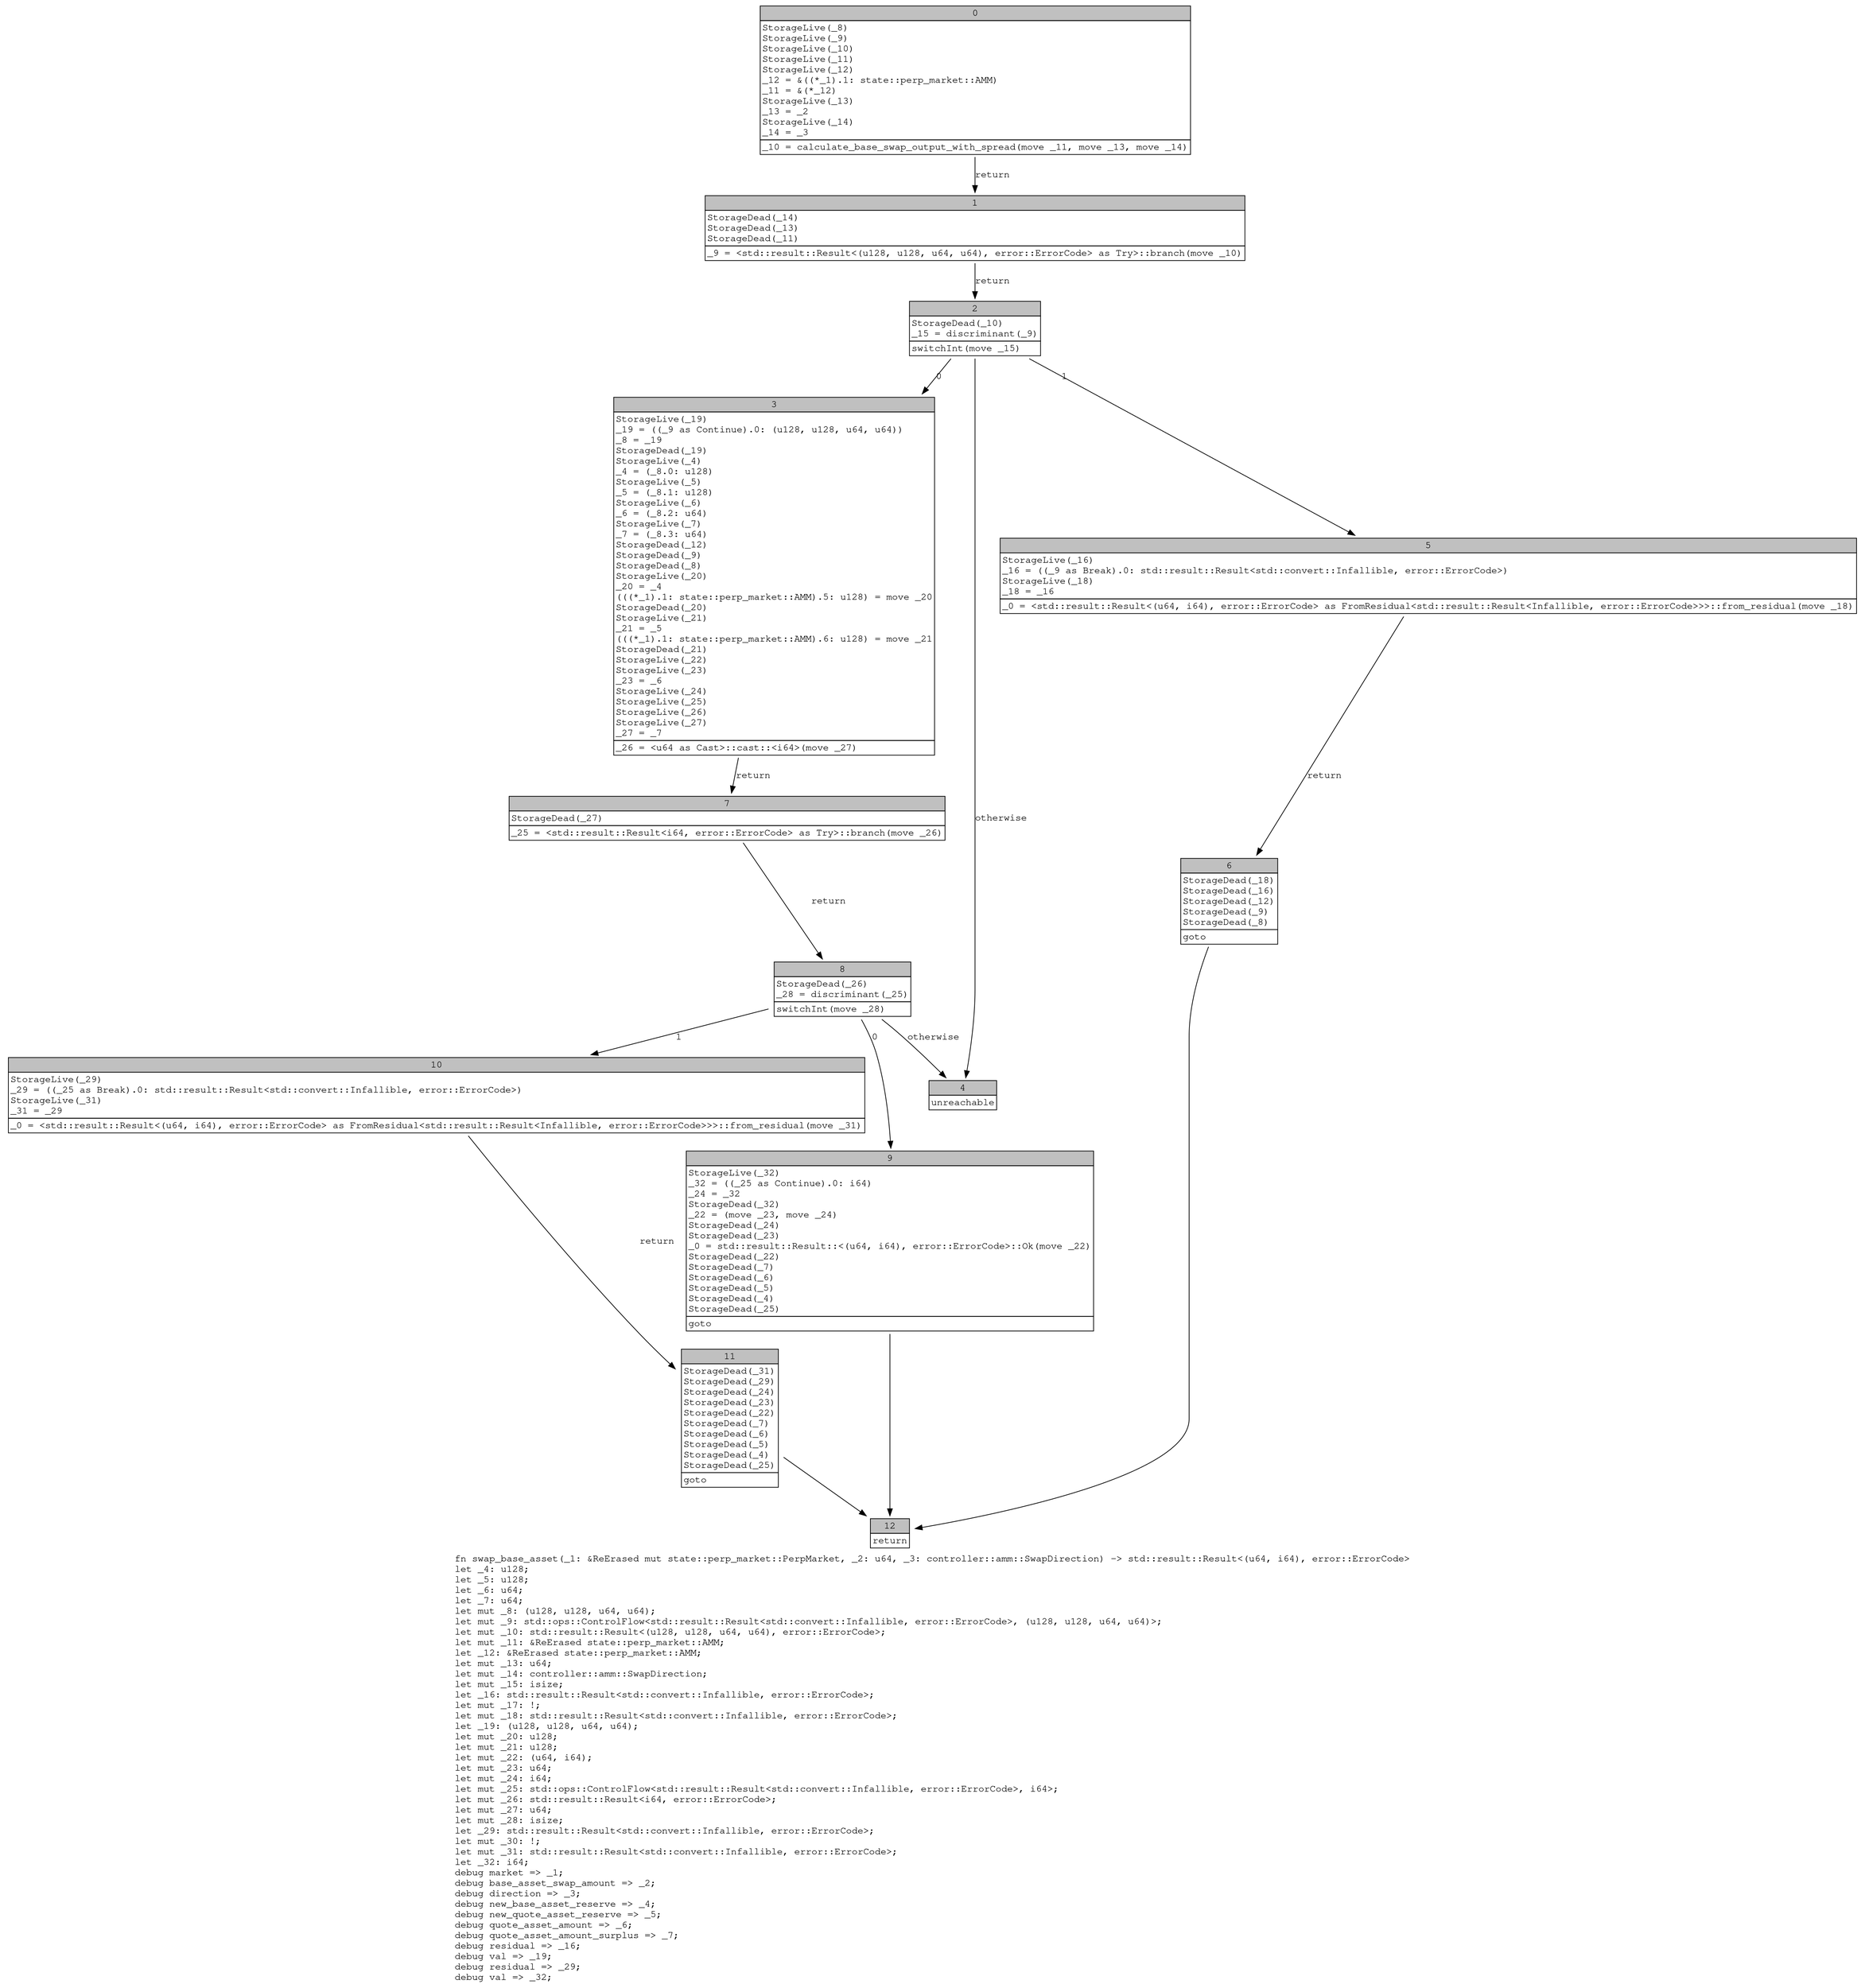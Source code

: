 digraph Mir_0_83 {
    graph [fontname="Courier, monospace"];
    node [fontname="Courier, monospace"];
    edge [fontname="Courier, monospace"];
    label=<fn swap_base_asset(_1: &amp;ReErased mut state::perp_market::PerpMarket, _2: u64, _3: controller::amm::SwapDirection) -&gt; std::result::Result&lt;(u64, i64), error::ErrorCode&gt;<br align="left"/>let _4: u128;<br align="left"/>let _5: u128;<br align="left"/>let _6: u64;<br align="left"/>let _7: u64;<br align="left"/>let mut _8: (u128, u128, u64, u64);<br align="left"/>let mut _9: std::ops::ControlFlow&lt;std::result::Result&lt;std::convert::Infallible, error::ErrorCode&gt;, (u128, u128, u64, u64)&gt;;<br align="left"/>let mut _10: std::result::Result&lt;(u128, u128, u64, u64), error::ErrorCode&gt;;<br align="left"/>let mut _11: &amp;ReErased state::perp_market::AMM;<br align="left"/>let _12: &amp;ReErased state::perp_market::AMM;<br align="left"/>let mut _13: u64;<br align="left"/>let mut _14: controller::amm::SwapDirection;<br align="left"/>let mut _15: isize;<br align="left"/>let _16: std::result::Result&lt;std::convert::Infallible, error::ErrorCode&gt;;<br align="left"/>let mut _17: !;<br align="left"/>let mut _18: std::result::Result&lt;std::convert::Infallible, error::ErrorCode&gt;;<br align="left"/>let _19: (u128, u128, u64, u64);<br align="left"/>let mut _20: u128;<br align="left"/>let mut _21: u128;<br align="left"/>let mut _22: (u64, i64);<br align="left"/>let mut _23: u64;<br align="left"/>let mut _24: i64;<br align="left"/>let mut _25: std::ops::ControlFlow&lt;std::result::Result&lt;std::convert::Infallible, error::ErrorCode&gt;, i64&gt;;<br align="left"/>let mut _26: std::result::Result&lt;i64, error::ErrorCode&gt;;<br align="left"/>let mut _27: u64;<br align="left"/>let mut _28: isize;<br align="left"/>let _29: std::result::Result&lt;std::convert::Infallible, error::ErrorCode&gt;;<br align="left"/>let mut _30: !;<br align="left"/>let mut _31: std::result::Result&lt;std::convert::Infallible, error::ErrorCode&gt;;<br align="left"/>let _32: i64;<br align="left"/>debug market =&gt; _1;<br align="left"/>debug base_asset_swap_amount =&gt; _2;<br align="left"/>debug direction =&gt; _3;<br align="left"/>debug new_base_asset_reserve =&gt; _4;<br align="left"/>debug new_quote_asset_reserve =&gt; _5;<br align="left"/>debug quote_asset_amount =&gt; _6;<br align="left"/>debug quote_asset_amount_surplus =&gt; _7;<br align="left"/>debug residual =&gt; _16;<br align="left"/>debug val =&gt; _19;<br align="left"/>debug residual =&gt; _29;<br align="left"/>debug val =&gt; _32;<br align="left"/>>;
    bb0__0_83 [shape="none", label=<<table border="0" cellborder="1" cellspacing="0"><tr><td bgcolor="gray" align="center" colspan="1">0</td></tr><tr><td align="left" balign="left">StorageLive(_8)<br/>StorageLive(_9)<br/>StorageLive(_10)<br/>StorageLive(_11)<br/>StorageLive(_12)<br/>_12 = &amp;((*_1).1: state::perp_market::AMM)<br/>_11 = &amp;(*_12)<br/>StorageLive(_13)<br/>_13 = _2<br/>StorageLive(_14)<br/>_14 = _3<br/></td></tr><tr><td align="left">_10 = calculate_base_swap_output_with_spread(move _11, move _13, move _14)</td></tr></table>>];
    bb1__0_83 [shape="none", label=<<table border="0" cellborder="1" cellspacing="0"><tr><td bgcolor="gray" align="center" colspan="1">1</td></tr><tr><td align="left" balign="left">StorageDead(_14)<br/>StorageDead(_13)<br/>StorageDead(_11)<br/></td></tr><tr><td align="left">_9 = &lt;std::result::Result&lt;(u128, u128, u64, u64), error::ErrorCode&gt; as Try&gt;::branch(move _10)</td></tr></table>>];
    bb2__0_83 [shape="none", label=<<table border="0" cellborder="1" cellspacing="0"><tr><td bgcolor="gray" align="center" colspan="1">2</td></tr><tr><td align="left" balign="left">StorageDead(_10)<br/>_15 = discriminant(_9)<br/></td></tr><tr><td align="left">switchInt(move _15)</td></tr></table>>];
    bb3__0_83 [shape="none", label=<<table border="0" cellborder="1" cellspacing="0"><tr><td bgcolor="gray" align="center" colspan="1">3</td></tr><tr><td align="left" balign="left">StorageLive(_19)<br/>_19 = ((_9 as Continue).0: (u128, u128, u64, u64))<br/>_8 = _19<br/>StorageDead(_19)<br/>StorageLive(_4)<br/>_4 = (_8.0: u128)<br/>StorageLive(_5)<br/>_5 = (_8.1: u128)<br/>StorageLive(_6)<br/>_6 = (_8.2: u64)<br/>StorageLive(_7)<br/>_7 = (_8.3: u64)<br/>StorageDead(_12)<br/>StorageDead(_9)<br/>StorageDead(_8)<br/>StorageLive(_20)<br/>_20 = _4<br/>(((*_1).1: state::perp_market::AMM).5: u128) = move _20<br/>StorageDead(_20)<br/>StorageLive(_21)<br/>_21 = _5<br/>(((*_1).1: state::perp_market::AMM).6: u128) = move _21<br/>StorageDead(_21)<br/>StorageLive(_22)<br/>StorageLive(_23)<br/>_23 = _6<br/>StorageLive(_24)<br/>StorageLive(_25)<br/>StorageLive(_26)<br/>StorageLive(_27)<br/>_27 = _7<br/></td></tr><tr><td align="left">_26 = &lt;u64 as Cast&gt;::cast::&lt;i64&gt;(move _27)</td></tr></table>>];
    bb4__0_83 [shape="none", label=<<table border="0" cellborder="1" cellspacing="0"><tr><td bgcolor="gray" align="center" colspan="1">4</td></tr><tr><td align="left">unreachable</td></tr></table>>];
    bb5__0_83 [shape="none", label=<<table border="0" cellborder="1" cellspacing="0"><tr><td bgcolor="gray" align="center" colspan="1">5</td></tr><tr><td align="left" balign="left">StorageLive(_16)<br/>_16 = ((_9 as Break).0: std::result::Result&lt;std::convert::Infallible, error::ErrorCode&gt;)<br/>StorageLive(_18)<br/>_18 = _16<br/></td></tr><tr><td align="left">_0 = &lt;std::result::Result&lt;(u64, i64), error::ErrorCode&gt; as FromResidual&lt;std::result::Result&lt;Infallible, error::ErrorCode&gt;&gt;&gt;::from_residual(move _18)</td></tr></table>>];
    bb6__0_83 [shape="none", label=<<table border="0" cellborder="1" cellspacing="0"><tr><td bgcolor="gray" align="center" colspan="1">6</td></tr><tr><td align="left" balign="left">StorageDead(_18)<br/>StorageDead(_16)<br/>StorageDead(_12)<br/>StorageDead(_9)<br/>StorageDead(_8)<br/></td></tr><tr><td align="left">goto</td></tr></table>>];
    bb7__0_83 [shape="none", label=<<table border="0" cellborder="1" cellspacing="0"><tr><td bgcolor="gray" align="center" colspan="1">7</td></tr><tr><td align="left" balign="left">StorageDead(_27)<br/></td></tr><tr><td align="left">_25 = &lt;std::result::Result&lt;i64, error::ErrorCode&gt; as Try&gt;::branch(move _26)</td></tr></table>>];
    bb8__0_83 [shape="none", label=<<table border="0" cellborder="1" cellspacing="0"><tr><td bgcolor="gray" align="center" colspan="1">8</td></tr><tr><td align="left" balign="left">StorageDead(_26)<br/>_28 = discriminant(_25)<br/></td></tr><tr><td align="left">switchInt(move _28)</td></tr></table>>];
    bb9__0_83 [shape="none", label=<<table border="0" cellborder="1" cellspacing="0"><tr><td bgcolor="gray" align="center" colspan="1">9</td></tr><tr><td align="left" balign="left">StorageLive(_32)<br/>_32 = ((_25 as Continue).0: i64)<br/>_24 = _32<br/>StorageDead(_32)<br/>_22 = (move _23, move _24)<br/>StorageDead(_24)<br/>StorageDead(_23)<br/>_0 = std::result::Result::&lt;(u64, i64), error::ErrorCode&gt;::Ok(move _22)<br/>StorageDead(_22)<br/>StorageDead(_7)<br/>StorageDead(_6)<br/>StorageDead(_5)<br/>StorageDead(_4)<br/>StorageDead(_25)<br/></td></tr><tr><td align="left">goto</td></tr></table>>];
    bb10__0_83 [shape="none", label=<<table border="0" cellborder="1" cellspacing="0"><tr><td bgcolor="gray" align="center" colspan="1">10</td></tr><tr><td align="left" balign="left">StorageLive(_29)<br/>_29 = ((_25 as Break).0: std::result::Result&lt;std::convert::Infallible, error::ErrorCode&gt;)<br/>StorageLive(_31)<br/>_31 = _29<br/></td></tr><tr><td align="left">_0 = &lt;std::result::Result&lt;(u64, i64), error::ErrorCode&gt; as FromResidual&lt;std::result::Result&lt;Infallible, error::ErrorCode&gt;&gt;&gt;::from_residual(move _31)</td></tr></table>>];
    bb11__0_83 [shape="none", label=<<table border="0" cellborder="1" cellspacing="0"><tr><td bgcolor="gray" align="center" colspan="1">11</td></tr><tr><td align="left" balign="left">StorageDead(_31)<br/>StorageDead(_29)<br/>StorageDead(_24)<br/>StorageDead(_23)<br/>StorageDead(_22)<br/>StorageDead(_7)<br/>StorageDead(_6)<br/>StorageDead(_5)<br/>StorageDead(_4)<br/>StorageDead(_25)<br/></td></tr><tr><td align="left">goto</td></tr></table>>];
    bb12__0_83 [shape="none", label=<<table border="0" cellborder="1" cellspacing="0"><tr><td bgcolor="gray" align="center" colspan="1">12</td></tr><tr><td align="left">return</td></tr></table>>];
    bb0__0_83 -> bb1__0_83 [label="return"];
    bb1__0_83 -> bb2__0_83 [label="return"];
    bb2__0_83 -> bb3__0_83 [label="0"];
    bb2__0_83 -> bb5__0_83 [label="1"];
    bb2__0_83 -> bb4__0_83 [label="otherwise"];
    bb3__0_83 -> bb7__0_83 [label="return"];
    bb5__0_83 -> bb6__0_83 [label="return"];
    bb6__0_83 -> bb12__0_83 [label=""];
    bb7__0_83 -> bb8__0_83 [label="return"];
    bb8__0_83 -> bb9__0_83 [label="0"];
    bb8__0_83 -> bb10__0_83 [label="1"];
    bb8__0_83 -> bb4__0_83 [label="otherwise"];
    bb9__0_83 -> bb12__0_83 [label=""];
    bb10__0_83 -> bb11__0_83 [label="return"];
    bb11__0_83 -> bb12__0_83 [label=""];
}
